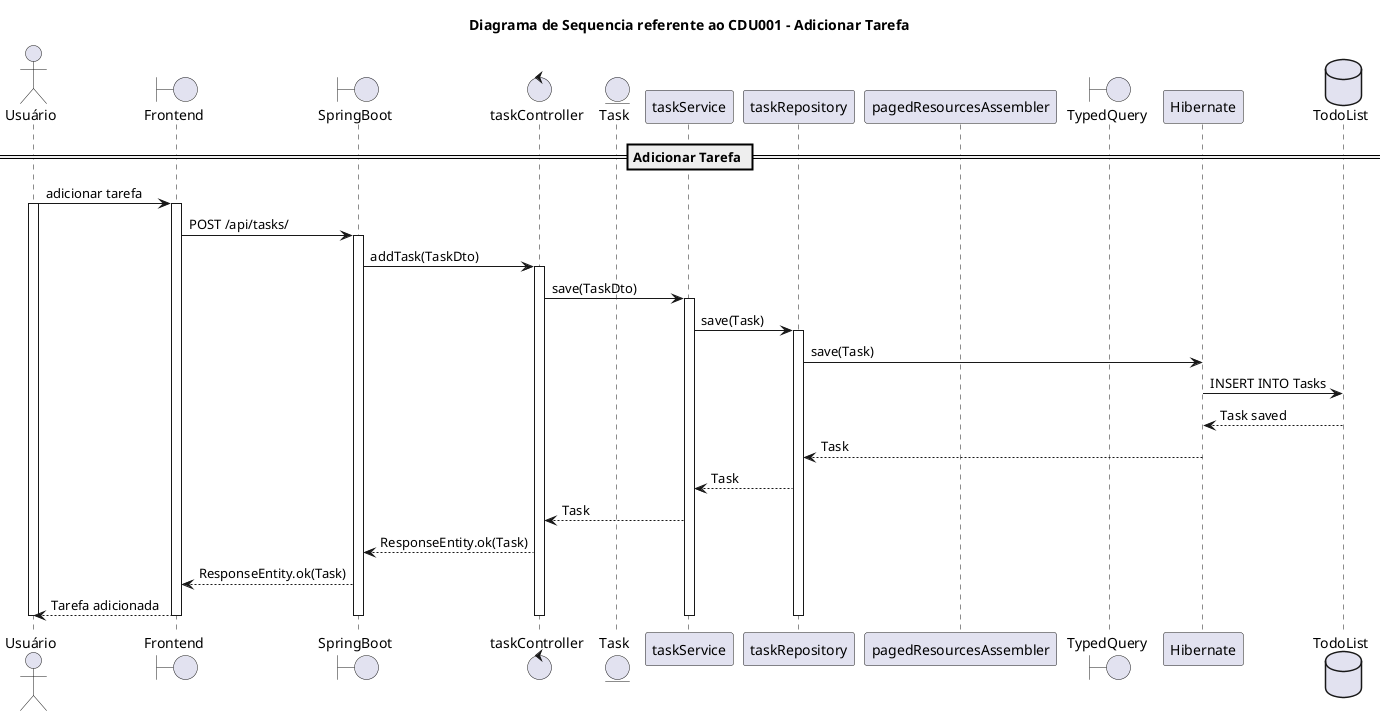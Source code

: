 @startuml
title Diagrama de Sequencia referente ao CDU001 - Adicionar Tarefa
actor Usuário
boundary Frontend
boundary SpringBoot
control taskController
entity Task
participant taskService
participant taskRepository
participant pagedResourcesAssembler
boundary TypedQuery
participant Hibernate
database TodoList

== Adicionar Tarefa ==
Usuário -> Frontend: adicionar tarefa
activate Usuário
activate Frontend
Frontend -> SpringBoot: POST /api/tasks/
activate SpringBoot
SpringBoot -> taskController: addTask(TaskDto)
activate taskController
taskController -> taskService: save(TaskDto)
activate taskService
taskService -> taskRepository: save(Task)
activate taskRepository
taskRepository -> Hibernate: save(Task)
Hibernate -> TodoList: INSERT INTO Tasks
TodoList --> Hibernate: Task saved
Hibernate --> taskRepository: Task
taskRepository --> taskService: Task
taskService --> taskController: Task
taskController --> SpringBoot: ResponseEntity.ok(Task)
SpringBoot --> Frontend: ResponseEntity.ok(Task)
Frontend --> Usuário: Tarefa adicionada
deactivate taskRepository
deactivate taskService
deactivate taskController
deactivate SpringBoot
deactivate Frontend
deactivate Usuário
@enduml